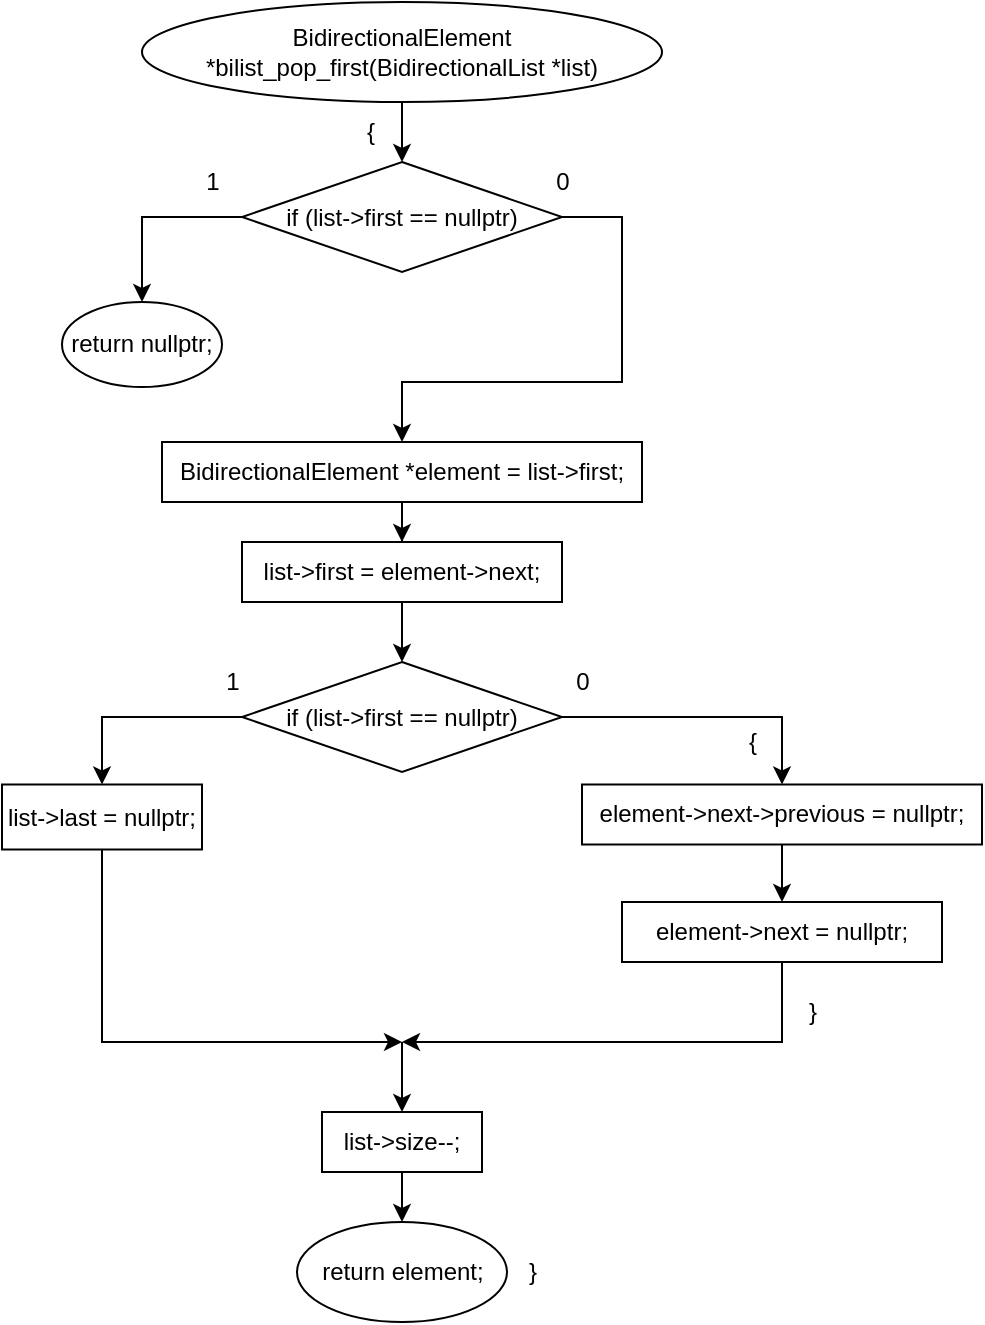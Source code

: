 <mxfile version="20.8.16" type="device"><diagram name="Страница 1" id="IiBFpOS3ECtmc9hwHYhw"><mxGraphModel dx="1036" dy="614" grid="1" gridSize="10" guides="1" tooltips="1" connect="1" arrows="1" fold="1" page="1" pageScale="1" pageWidth="827" pageHeight="1169" math="0" shadow="0"><root><mxCell id="0"/><mxCell id="1" parent="0"/><mxCell id="Lu-EvBs1yddx05R8vIeE-3" value="" style="edgeStyle=orthogonalEdgeStyle;rounded=0;orthogonalLoop=1;jettySize=auto;html=1;" edge="1" parent="1" source="Lu-EvBs1yddx05R8vIeE-1" target="Lu-EvBs1yddx05R8vIeE-2"><mxGeometry relative="1" as="geometry"/></mxCell><mxCell id="Lu-EvBs1yddx05R8vIeE-1" value="BidirectionalElement *bilist_pop_first(BidirectionalList *list)" style="ellipse;whiteSpace=wrap;html=1;" vertex="1" parent="1"><mxGeometry x="300" y="30" width="260" height="50" as="geometry"/></mxCell><mxCell id="Lu-EvBs1yddx05R8vIeE-6" value="" style="edgeStyle=orthogonalEdgeStyle;rounded=0;orthogonalLoop=1;jettySize=auto;html=1;" edge="1" parent="1" source="Lu-EvBs1yddx05R8vIeE-2" target="Lu-EvBs1yddx05R8vIeE-5"><mxGeometry relative="1" as="geometry"/></mxCell><mxCell id="Lu-EvBs1yddx05R8vIeE-10" style="edgeStyle=orthogonalEdgeStyle;rounded=0;orthogonalLoop=1;jettySize=auto;html=1;entryX=0.5;entryY=0;entryDx=0;entryDy=0;" edge="1" parent="1" source="Lu-EvBs1yddx05R8vIeE-2" target="Lu-EvBs1yddx05R8vIeE-9"><mxGeometry relative="1" as="geometry"><Array as="points"><mxPoint x="540" y="138"/><mxPoint x="540" y="220"/><mxPoint x="430" y="220"/></Array></mxGeometry></mxCell><mxCell id="Lu-EvBs1yddx05R8vIeE-2" value="if (list-&amp;gt;first == nullptr)" style="rhombus;whiteSpace=wrap;html=1;" vertex="1" parent="1"><mxGeometry x="350" y="110" width="160" height="55" as="geometry"/></mxCell><mxCell id="Lu-EvBs1yddx05R8vIeE-4" value="{" style="text;html=1;align=center;verticalAlign=middle;resizable=0;points=[];autosize=1;strokeColor=none;fillColor=none;" vertex="1" parent="1"><mxGeometry x="399" y="80" width="30" height="30" as="geometry"/></mxCell><mxCell id="Lu-EvBs1yddx05R8vIeE-5" value="return nullptr;" style="ellipse;whiteSpace=wrap;html=1;" vertex="1" parent="1"><mxGeometry x="260" y="180" width="80" height="42.5" as="geometry"/></mxCell><mxCell id="Lu-EvBs1yddx05R8vIeE-8" value="1" style="text;html=1;align=center;verticalAlign=middle;resizable=0;points=[];autosize=1;strokeColor=none;fillColor=none;" vertex="1" parent="1"><mxGeometry x="320" y="105" width="30" height="30" as="geometry"/></mxCell><mxCell id="Lu-EvBs1yddx05R8vIeE-13" value="" style="edgeStyle=orthogonalEdgeStyle;rounded=0;orthogonalLoop=1;jettySize=auto;html=1;" edge="1" parent="1" source="Lu-EvBs1yddx05R8vIeE-9" target="Lu-EvBs1yddx05R8vIeE-12"><mxGeometry relative="1" as="geometry"/></mxCell><mxCell id="Lu-EvBs1yddx05R8vIeE-9" value="BidirectionalElement *element = list-&amp;gt;first;" style="whiteSpace=wrap;html=1;" vertex="1" parent="1"><mxGeometry x="310" y="250" width="240" height="30" as="geometry"/></mxCell><mxCell id="Lu-EvBs1yddx05R8vIeE-11" value="0" style="text;html=1;align=center;verticalAlign=middle;resizable=0;points=[];autosize=1;strokeColor=none;fillColor=none;" vertex="1" parent="1"><mxGeometry x="495" y="105" width="30" height="30" as="geometry"/></mxCell><mxCell id="Lu-EvBs1yddx05R8vIeE-15" value="" style="edgeStyle=orthogonalEdgeStyle;rounded=0;orthogonalLoop=1;jettySize=auto;html=1;" edge="1" parent="1" source="Lu-EvBs1yddx05R8vIeE-12" target="Lu-EvBs1yddx05R8vIeE-14"><mxGeometry relative="1" as="geometry"/></mxCell><mxCell id="Lu-EvBs1yddx05R8vIeE-12" value="list-&amp;gt;first = element-&amp;gt;next;" style="whiteSpace=wrap;html=1;" vertex="1" parent="1"><mxGeometry x="350" y="300" width="160" height="30" as="geometry"/></mxCell><mxCell id="Lu-EvBs1yddx05R8vIeE-17" value="" style="edgeStyle=orthogonalEdgeStyle;rounded=0;orthogonalLoop=1;jettySize=auto;html=1;" edge="1" parent="1" source="Lu-EvBs1yddx05R8vIeE-14" target="Lu-EvBs1yddx05R8vIeE-16"><mxGeometry relative="1" as="geometry"/></mxCell><mxCell id="Lu-EvBs1yddx05R8vIeE-19" value="" style="edgeStyle=orthogonalEdgeStyle;rounded=0;orthogonalLoop=1;jettySize=auto;html=1;" edge="1" parent="1" source="Lu-EvBs1yddx05R8vIeE-14" target="Lu-EvBs1yddx05R8vIeE-18"><mxGeometry relative="1" as="geometry"/></mxCell><mxCell id="Lu-EvBs1yddx05R8vIeE-14" value="if (list-&amp;gt;first == nullptr)" style="rhombus;whiteSpace=wrap;html=1;" vertex="1" parent="1"><mxGeometry x="350" y="360" width="160" height="55" as="geometry"/></mxCell><mxCell id="Lu-EvBs1yddx05R8vIeE-24" style="edgeStyle=orthogonalEdgeStyle;rounded=0;orthogonalLoop=1;jettySize=auto;html=1;" edge="1" parent="1" source="Lu-EvBs1yddx05R8vIeE-16"><mxGeometry relative="1" as="geometry"><mxPoint x="430" y="550" as="targetPoint"/><Array as="points"><mxPoint x="280" y="550"/></Array></mxGeometry></mxCell><mxCell id="Lu-EvBs1yddx05R8vIeE-16" value="list-&amp;gt;last = nullptr;" style="whiteSpace=wrap;html=1;" vertex="1" parent="1"><mxGeometry x="230" y="421.25" width="100" height="32.5" as="geometry"/></mxCell><mxCell id="Lu-EvBs1yddx05R8vIeE-21" value="" style="edgeStyle=orthogonalEdgeStyle;rounded=0;orthogonalLoop=1;jettySize=auto;html=1;" edge="1" parent="1" source="Lu-EvBs1yddx05R8vIeE-18" target="Lu-EvBs1yddx05R8vIeE-20"><mxGeometry relative="1" as="geometry"/></mxCell><mxCell id="Lu-EvBs1yddx05R8vIeE-18" value="element-&amp;gt;next-&amp;gt;previous = nullptr;" style="whiteSpace=wrap;html=1;" vertex="1" parent="1"><mxGeometry x="520" y="421.25" width="200" height="30" as="geometry"/></mxCell><mxCell id="Lu-EvBs1yddx05R8vIeE-23" style="edgeStyle=orthogonalEdgeStyle;rounded=0;orthogonalLoop=1;jettySize=auto;html=1;" edge="1" parent="1" source="Lu-EvBs1yddx05R8vIeE-20"><mxGeometry relative="1" as="geometry"><mxPoint x="430" y="550" as="targetPoint"/><Array as="points"><mxPoint x="620" y="550"/></Array></mxGeometry></mxCell><mxCell id="Lu-EvBs1yddx05R8vIeE-20" value="element-&amp;gt;next = nullptr;" style="whiteSpace=wrap;html=1;" vertex="1" parent="1"><mxGeometry x="540" y="480" width="160" height="30" as="geometry"/></mxCell><mxCell id="Lu-EvBs1yddx05R8vIeE-27" value="" style="edgeStyle=orthogonalEdgeStyle;rounded=0;orthogonalLoop=1;jettySize=auto;html=1;" edge="1" parent="1" source="Lu-EvBs1yddx05R8vIeE-22" target="Lu-EvBs1yddx05R8vIeE-26"><mxGeometry relative="1" as="geometry"/></mxCell><mxCell id="Lu-EvBs1yddx05R8vIeE-22" value="list-&amp;gt;size--;" style="whiteSpace=wrap;html=1;" vertex="1" parent="1"><mxGeometry x="390" y="585" width="80" height="30" as="geometry"/></mxCell><mxCell id="Lu-EvBs1yddx05R8vIeE-25" value="" style="endArrow=classic;html=1;rounded=0;" edge="1" parent="1" target="Lu-EvBs1yddx05R8vIeE-22"><mxGeometry width="50" height="50" relative="1" as="geometry"><mxPoint x="430" y="550" as="sourcePoint"/><mxPoint x="440" y="390" as="targetPoint"/></mxGeometry></mxCell><mxCell id="Lu-EvBs1yddx05R8vIeE-26" value="return element;" style="ellipse;whiteSpace=wrap;html=1;" vertex="1" parent="1"><mxGeometry x="377.5" y="640" width="105" height="50" as="geometry"/></mxCell><mxCell id="Lu-EvBs1yddx05R8vIeE-28" value="}" style="text;html=1;align=center;verticalAlign=middle;resizable=0;points=[];autosize=1;strokeColor=none;fillColor=none;" vertex="1" parent="1"><mxGeometry x="480" y="650" width="30" height="30" as="geometry"/></mxCell><mxCell id="Lu-EvBs1yddx05R8vIeE-29" value="{" style="text;html=1;align=center;verticalAlign=middle;resizable=0;points=[];autosize=1;strokeColor=none;fillColor=none;" vertex="1" parent="1"><mxGeometry x="590" y="385" width="30" height="30" as="geometry"/></mxCell><mxCell id="Lu-EvBs1yddx05R8vIeE-31" value="}" style="text;html=1;align=center;verticalAlign=middle;resizable=0;points=[];autosize=1;strokeColor=none;fillColor=none;" vertex="1" parent="1"><mxGeometry x="620" y="520" width="30" height="30" as="geometry"/></mxCell><mxCell id="Lu-EvBs1yddx05R8vIeE-32" value="0" style="text;html=1;align=center;verticalAlign=middle;resizable=0;points=[];autosize=1;strokeColor=none;fillColor=none;" vertex="1" parent="1"><mxGeometry x="505" y="355" width="30" height="30" as="geometry"/></mxCell><mxCell id="Lu-EvBs1yddx05R8vIeE-33" value="1" style="text;html=1;align=center;verticalAlign=middle;resizable=0;points=[];autosize=1;strokeColor=none;fillColor=none;" vertex="1" parent="1"><mxGeometry x="330" y="355" width="30" height="30" as="geometry"/></mxCell></root></mxGraphModel></diagram></mxfile>